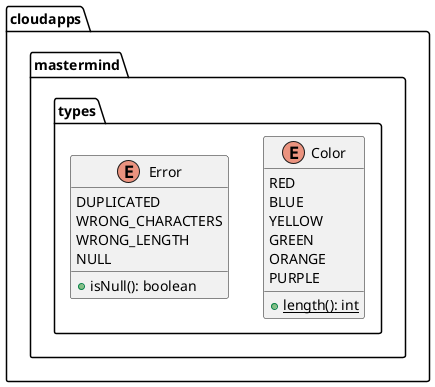 @startuml Package **cloudapps.mastermind.types**

package "cloudapps.mastermind.types" {
  
  enum Color {
    RED
    BLUE
    YELLOW
    GREEN
    ORANGE
    PURPLE
    +{static} length(): int
  }
  
  enum Error {
    DUPLICATED
    WRONG_CHARACTERS
    WRONG_LENGTH
    NULL
    +isNull(): boolean
  }

}

@enduml
